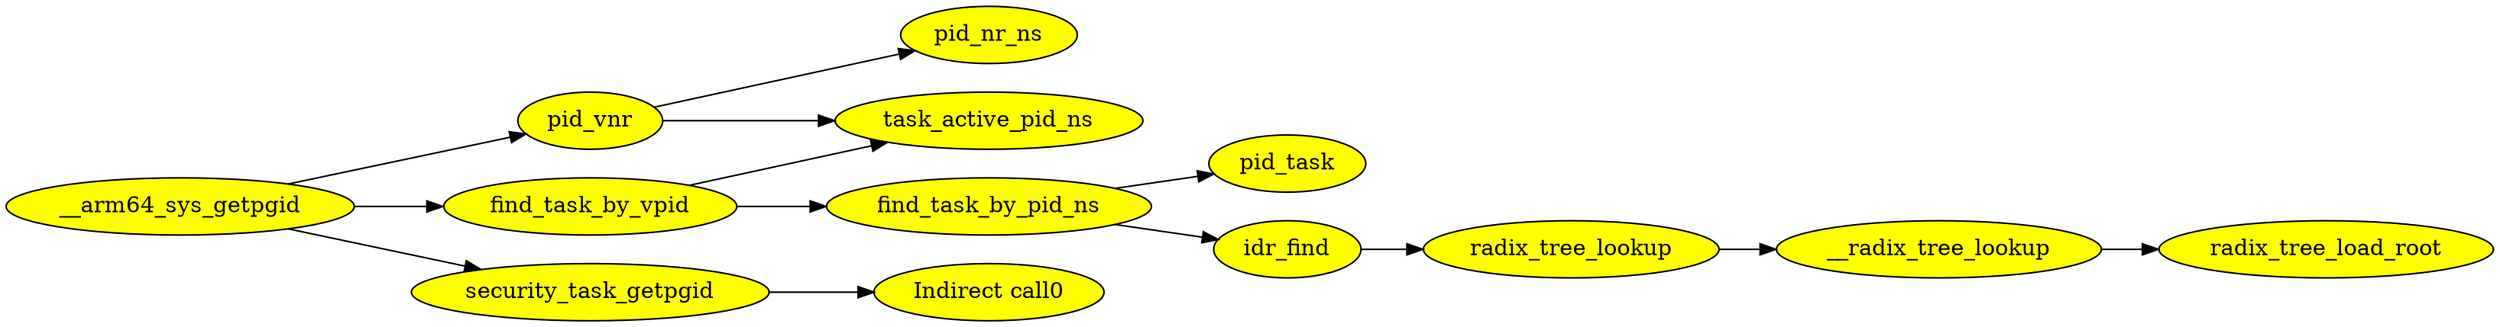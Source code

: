 digraph G {
rankdir=LR; node [style=filled fillcolor=yellow]
"__arm64_sys_getpgid"->"pid_vnr" [ edgeid = "1"]; 
"pid_vnr"->"pid_nr_ns" [ edgeid = "2"]; 
"pid_vnr"->"task_active_pid_ns" [ edgeid = "3"]; 
"__arm64_sys_getpgid"->"find_task_by_vpid" [ edgeid = "4"]; 
"find_task_by_vpid"->"task_active_pid_ns" [ edgeid = "5"]; 
"find_task_by_vpid"->"find_task_by_pid_ns" [ edgeid = "6"]; 
"find_task_by_pid_ns"->"pid_task" [ edgeid = "7"]; 
"find_task_by_pid_ns"->"idr_find" [ edgeid = "8"]; 
"idr_find"->"radix_tree_lookup" [ edgeid = "9"]; 
"radix_tree_lookup"->"__radix_tree_lookup" [ edgeid = "10"]; 
"__radix_tree_lookup"->"radix_tree_load_root" [ edgeid = "11"]; 
"__arm64_sys_getpgid"->"security_task_getpgid" [ edgeid = "12"]; 
"security_task_getpgid"->"Indirect call0" [ edgeid = "13"]; 
}

